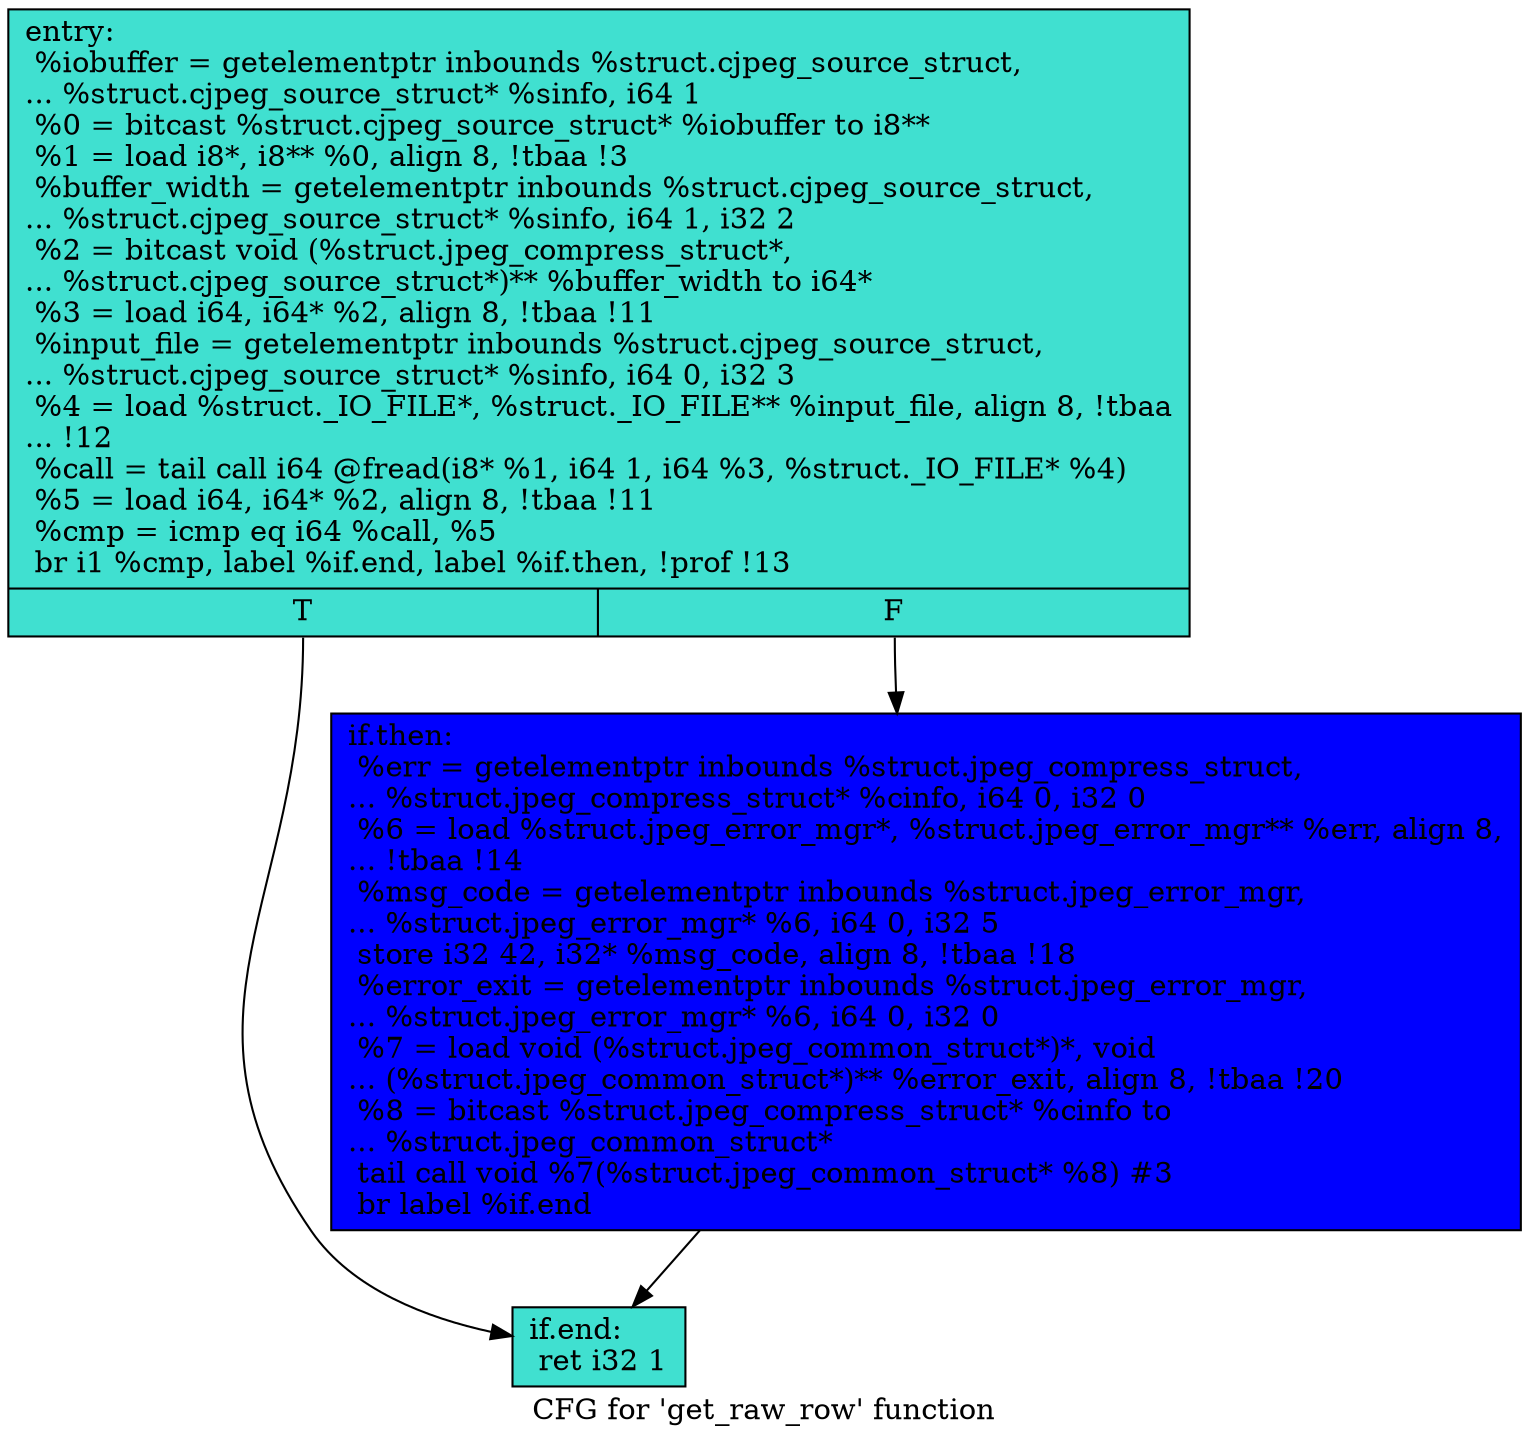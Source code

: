 digraph "CFG for 'get_raw_row' function" {
	label="CFG for 'get_raw_row' function";

	Node0x582e770 [shape=record, style = filled, fillcolor = turquoise, label="{entry:\l  %iobuffer = getelementptr inbounds %struct.cjpeg_source_struct,\l... %struct.cjpeg_source_struct* %sinfo, i64 1\l  %0 = bitcast %struct.cjpeg_source_struct* %iobuffer to i8**\l  %1 = load i8*, i8** %0, align 8, !tbaa !3\l  %buffer_width = getelementptr inbounds %struct.cjpeg_source_struct,\l... %struct.cjpeg_source_struct* %sinfo, i64 1, i32 2\l  %2 = bitcast void (%struct.jpeg_compress_struct*,\l... %struct.cjpeg_source_struct*)** %buffer_width to i64*\l  %3 = load i64, i64* %2, align 8, !tbaa !11\l  %input_file = getelementptr inbounds %struct.cjpeg_source_struct,\l... %struct.cjpeg_source_struct* %sinfo, i64 0, i32 3\l  %4 = load %struct._IO_FILE*, %struct._IO_FILE** %input_file, align 8, !tbaa\l... !12\l  %call = tail call i64 @fread(i8* %1, i64 1, i64 %3, %struct._IO_FILE* %4)\l  %5 = load i64, i64* %2, align 8, !tbaa !11\l  %cmp = icmp eq i64 %call, %5\l  br i1 %cmp, label %if.end, label %if.then, !prof !13\l|{<s0>T|<s1>F}}"];
	Node0x582e770:s0 -> Node0x582eda0;
	Node0x582e770:s1 -> Node0x582ee70;
	Node0x582ee70 [shape=record, style = filled, fillcolor = blue, label="{if.then:                                          \l  %err = getelementptr inbounds %struct.jpeg_compress_struct,\l... %struct.jpeg_compress_struct* %cinfo, i64 0, i32 0\l  %6 = load %struct.jpeg_error_mgr*, %struct.jpeg_error_mgr** %err, align 8,\l... !tbaa !14\l  %msg_code = getelementptr inbounds %struct.jpeg_error_mgr,\l... %struct.jpeg_error_mgr* %6, i64 0, i32 5\l  store i32 42, i32* %msg_code, align 8, !tbaa !18\l  %error_exit = getelementptr inbounds %struct.jpeg_error_mgr,\l... %struct.jpeg_error_mgr* %6, i64 0, i32 0\l  %7 = load void (%struct.jpeg_common_struct*)*, void\l... (%struct.jpeg_common_struct*)** %error_exit, align 8, !tbaa !20\l  %8 = bitcast %struct.jpeg_compress_struct* %cinfo to\l... %struct.jpeg_common_struct*\l  tail call void %7(%struct.jpeg_common_struct* %8) #3\l  br label %if.end\l}"];
	Node0x582ee70 -> Node0x582eda0;
	Node0x582eda0 [shape=record, style = filled, fillcolor = turquoise, label="{if.end:                                           \l  ret i32 1\l}"];
}
